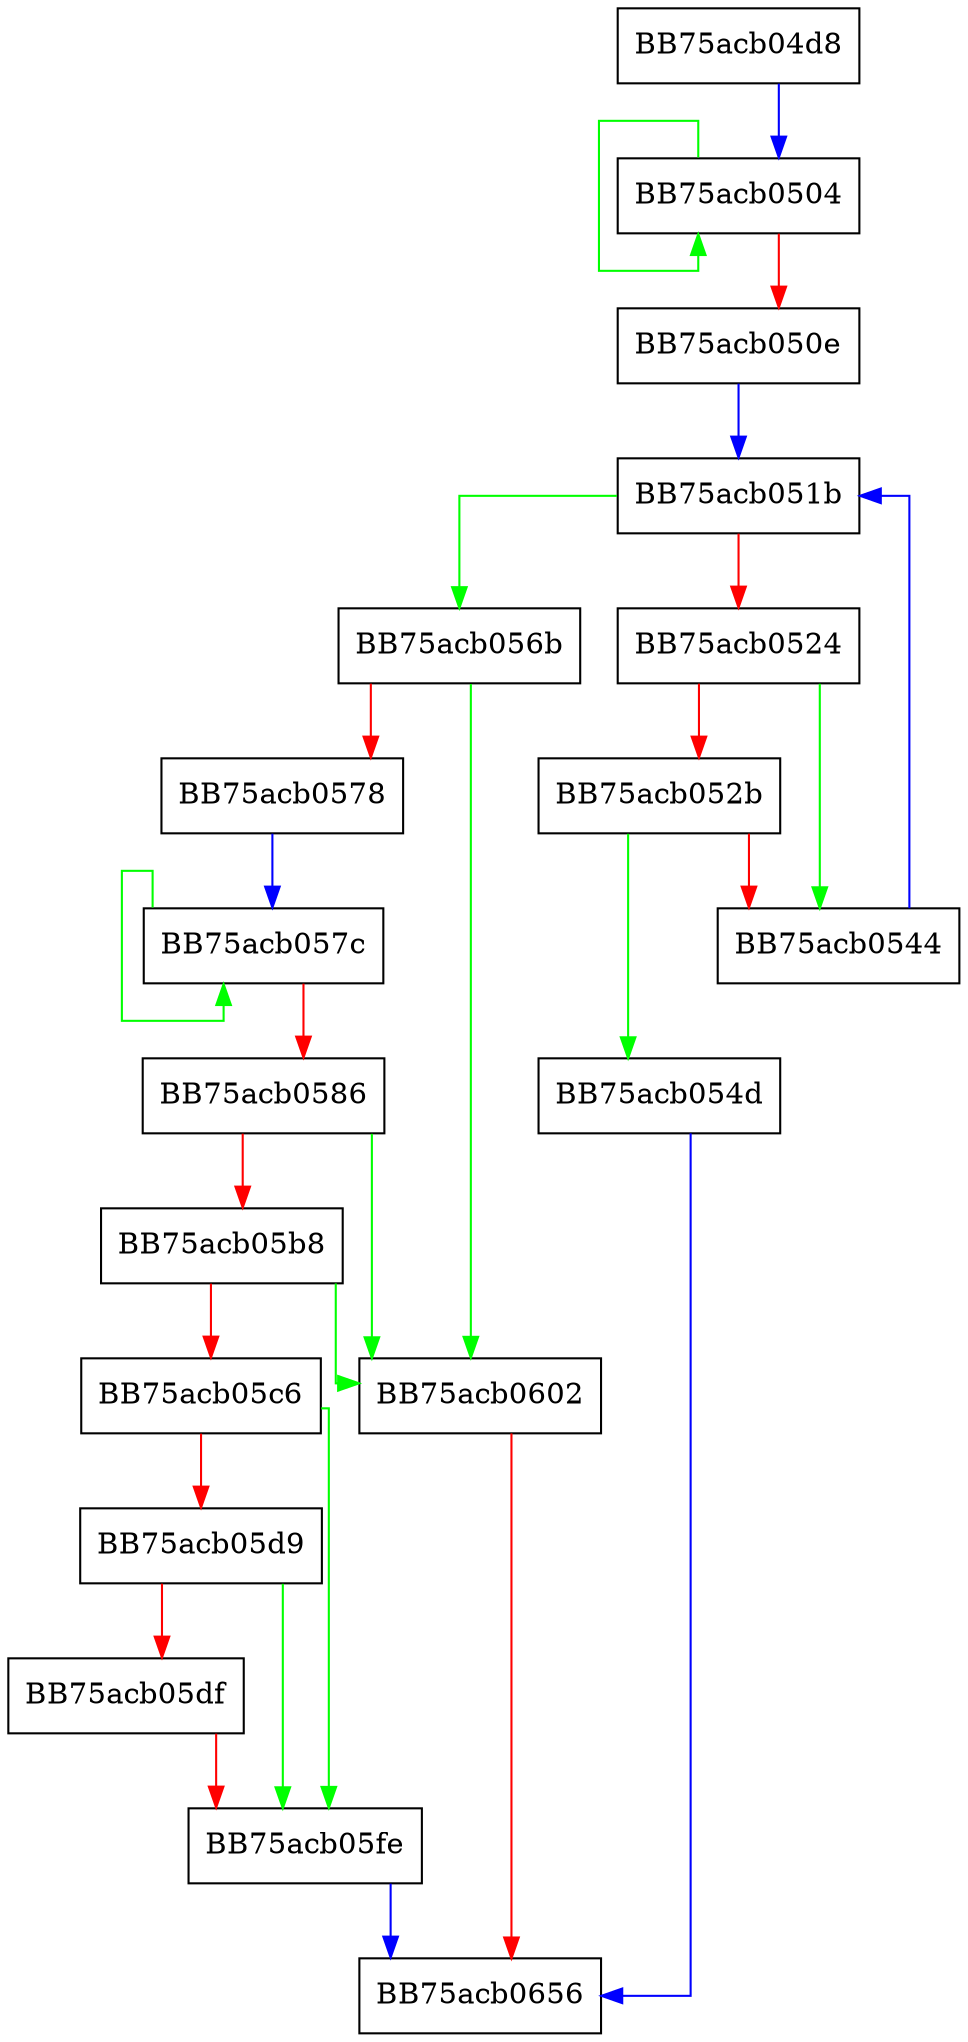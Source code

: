 digraph RemoveShellOpenCmd {
  node [shape="box"];
  graph [splines=ortho];
  BB75acb04d8 -> BB75acb0504 [color="blue"];
  BB75acb0504 -> BB75acb0504 [color="green"];
  BB75acb0504 -> BB75acb050e [color="red"];
  BB75acb050e -> BB75acb051b [color="blue"];
  BB75acb051b -> BB75acb056b [color="green"];
  BB75acb051b -> BB75acb0524 [color="red"];
  BB75acb0524 -> BB75acb0544 [color="green"];
  BB75acb0524 -> BB75acb052b [color="red"];
  BB75acb052b -> BB75acb054d [color="green"];
  BB75acb052b -> BB75acb0544 [color="red"];
  BB75acb0544 -> BB75acb051b [color="blue"];
  BB75acb054d -> BB75acb0656 [color="blue"];
  BB75acb056b -> BB75acb0602 [color="green"];
  BB75acb056b -> BB75acb0578 [color="red"];
  BB75acb0578 -> BB75acb057c [color="blue"];
  BB75acb057c -> BB75acb057c [color="green"];
  BB75acb057c -> BB75acb0586 [color="red"];
  BB75acb0586 -> BB75acb0602 [color="green"];
  BB75acb0586 -> BB75acb05b8 [color="red"];
  BB75acb05b8 -> BB75acb0602 [color="green"];
  BB75acb05b8 -> BB75acb05c6 [color="red"];
  BB75acb05c6 -> BB75acb05fe [color="green"];
  BB75acb05c6 -> BB75acb05d9 [color="red"];
  BB75acb05d9 -> BB75acb05fe [color="green"];
  BB75acb05d9 -> BB75acb05df [color="red"];
  BB75acb05df -> BB75acb05fe [color="red"];
  BB75acb05fe -> BB75acb0656 [color="blue"];
  BB75acb0602 -> BB75acb0656 [color="red"];
}